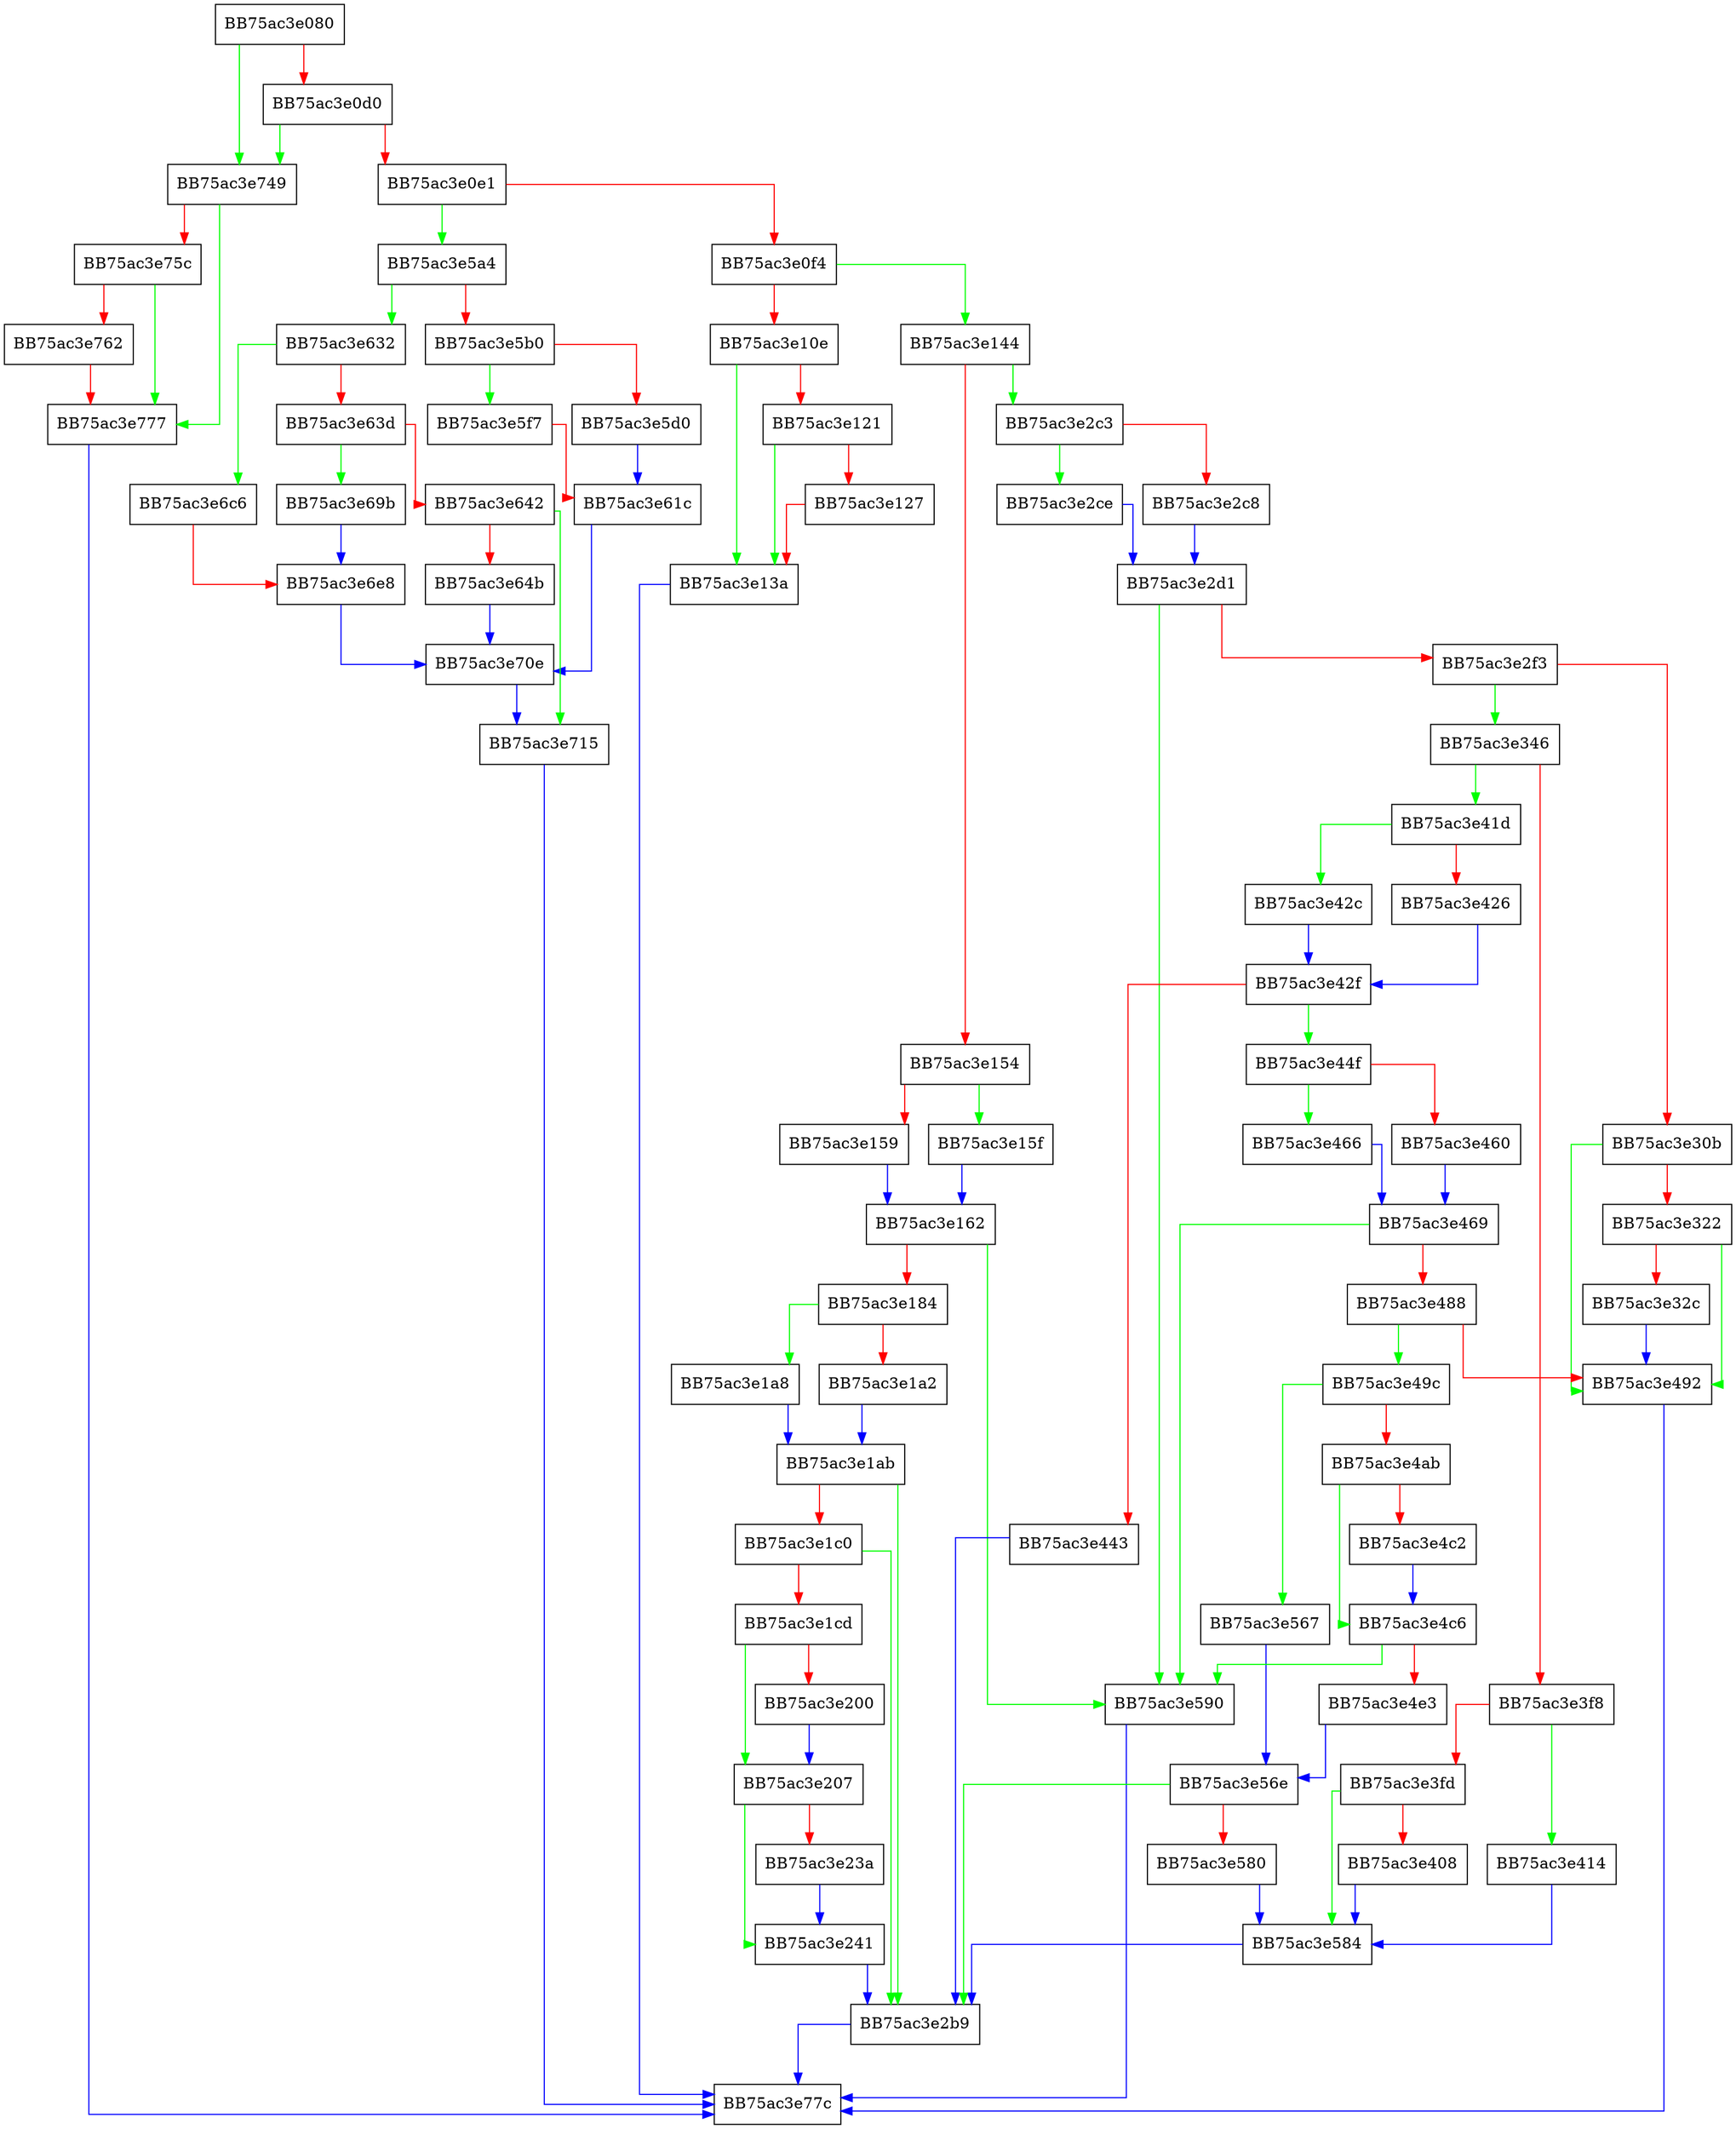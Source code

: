 digraph FindNext {
  node [shape="box"];
  graph [splines=ortho];
  BB75ac3e080 -> BB75ac3e749 [color="green"];
  BB75ac3e080 -> BB75ac3e0d0 [color="red"];
  BB75ac3e0d0 -> BB75ac3e749 [color="green"];
  BB75ac3e0d0 -> BB75ac3e0e1 [color="red"];
  BB75ac3e0e1 -> BB75ac3e5a4 [color="green"];
  BB75ac3e0e1 -> BB75ac3e0f4 [color="red"];
  BB75ac3e0f4 -> BB75ac3e144 [color="green"];
  BB75ac3e0f4 -> BB75ac3e10e [color="red"];
  BB75ac3e10e -> BB75ac3e13a [color="green"];
  BB75ac3e10e -> BB75ac3e121 [color="red"];
  BB75ac3e121 -> BB75ac3e13a [color="green"];
  BB75ac3e121 -> BB75ac3e127 [color="red"];
  BB75ac3e127 -> BB75ac3e13a [color="red"];
  BB75ac3e13a -> BB75ac3e77c [color="blue"];
  BB75ac3e144 -> BB75ac3e2c3 [color="green"];
  BB75ac3e144 -> BB75ac3e154 [color="red"];
  BB75ac3e154 -> BB75ac3e15f [color="green"];
  BB75ac3e154 -> BB75ac3e159 [color="red"];
  BB75ac3e159 -> BB75ac3e162 [color="blue"];
  BB75ac3e15f -> BB75ac3e162 [color="blue"];
  BB75ac3e162 -> BB75ac3e590 [color="green"];
  BB75ac3e162 -> BB75ac3e184 [color="red"];
  BB75ac3e184 -> BB75ac3e1a8 [color="green"];
  BB75ac3e184 -> BB75ac3e1a2 [color="red"];
  BB75ac3e1a2 -> BB75ac3e1ab [color="blue"];
  BB75ac3e1a8 -> BB75ac3e1ab [color="blue"];
  BB75ac3e1ab -> BB75ac3e2b9 [color="green"];
  BB75ac3e1ab -> BB75ac3e1c0 [color="red"];
  BB75ac3e1c0 -> BB75ac3e2b9 [color="green"];
  BB75ac3e1c0 -> BB75ac3e1cd [color="red"];
  BB75ac3e1cd -> BB75ac3e207 [color="green"];
  BB75ac3e1cd -> BB75ac3e200 [color="red"];
  BB75ac3e200 -> BB75ac3e207 [color="blue"];
  BB75ac3e207 -> BB75ac3e241 [color="green"];
  BB75ac3e207 -> BB75ac3e23a [color="red"];
  BB75ac3e23a -> BB75ac3e241 [color="blue"];
  BB75ac3e241 -> BB75ac3e2b9 [color="blue"];
  BB75ac3e2b9 -> BB75ac3e77c [color="blue"];
  BB75ac3e2c3 -> BB75ac3e2ce [color="green"];
  BB75ac3e2c3 -> BB75ac3e2c8 [color="red"];
  BB75ac3e2c8 -> BB75ac3e2d1 [color="blue"];
  BB75ac3e2ce -> BB75ac3e2d1 [color="blue"];
  BB75ac3e2d1 -> BB75ac3e590 [color="green"];
  BB75ac3e2d1 -> BB75ac3e2f3 [color="red"];
  BB75ac3e2f3 -> BB75ac3e346 [color="green"];
  BB75ac3e2f3 -> BB75ac3e30b [color="red"];
  BB75ac3e30b -> BB75ac3e492 [color="green"];
  BB75ac3e30b -> BB75ac3e322 [color="red"];
  BB75ac3e322 -> BB75ac3e492 [color="green"];
  BB75ac3e322 -> BB75ac3e32c [color="red"];
  BB75ac3e32c -> BB75ac3e492 [color="blue"];
  BB75ac3e346 -> BB75ac3e41d [color="green"];
  BB75ac3e346 -> BB75ac3e3f8 [color="red"];
  BB75ac3e3f8 -> BB75ac3e414 [color="green"];
  BB75ac3e3f8 -> BB75ac3e3fd [color="red"];
  BB75ac3e3fd -> BB75ac3e584 [color="green"];
  BB75ac3e3fd -> BB75ac3e408 [color="red"];
  BB75ac3e408 -> BB75ac3e584 [color="blue"];
  BB75ac3e414 -> BB75ac3e584 [color="blue"];
  BB75ac3e41d -> BB75ac3e42c [color="green"];
  BB75ac3e41d -> BB75ac3e426 [color="red"];
  BB75ac3e426 -> BB75ac3e42f [color="blue"];
  BB75ac3e42c -> BB75ac3e42f [color="blue"];
  BB75ac3e42f -> BB75ac3e44f [color="green"];
  BB75ac3e42f -> BB75ac3e443 [color="red"];
  BB75ac3e443 -> BB75ac3e2b9 [color="blue"];
  BB75ac3e44f -> BB75ac3e466 [color="green"];
  BB75ac3e44f -> BB75ac3e460 [color="red"];
  BB75ac3e460 -> BB75ac3e469 [color="blue"];
  BB75ac3e466 -> BB75ac3e469 [color="blue"];
  BB75ac3e469 -> BB75ac3e590 [color="green"];
  BB75ac3e469 -> BB75ac3e488 [color="red"];
  BB75ac3e488 -> BB75ac3e49c [color="green"];
  BB75ac3e488 -> BB75ac3e492 [color="red"];
  BB75ac3e492 -> BB75ac3e77c [color="blue"];
  BB75ac3e49c -> BB75ac3e567 [color="green"];
  BB75ac3e49c -> BB75ac3e4ab [color="red"];
  BB75ac3e4ab -> BB75ac3e4c6 [color="green"];
  BB75ac3e4ab -> BB75ac3e4c2 [color="red"];
  BB75ac3e4c2 -> BB75ac3e4c6 [color="blue"];
  BB75ac3e4c6 -> BB75ac3e590 [color="green"];
  BB75ac3e4c6 -> BB75ac3e4e3 [color="red"];
  BB75ac3e4e3 -> BB75ac3e56e [color="blue"];
  BB75ac3e567 -> BB75ac3e56e [color="blue"];
  BB75ac3e56e -> BB75ac3e2b9 [color="green"];
  BB75ac3e56e -> BB75ac3e580 [color="red"];
  BB75ac3e580 -> BB75ac3e584 [color="blue"];
  BB75ac3e584 -> BB75ac3e2b9 [color="blue"];
  BB75ac3e590 -> BB75ac3e77c [color="blue"];
  BB75ac3e5a4 -> BB75ac3e632 [color="green"];
  BB75ac3e5a4 -> BB75ac3e5b0 [color="red"];
  BB75ac3e5b0 -> BB75ac3e5f7 [color="green"];
  BB75ac3e5b0 -> BB75ac3e5d0 [color="red"];
  BB75ac3e5d0 -> BB75ac3e61c [color="blue"];
  BB75ac3e5f7 -> BB75ac3e61c [color="red"];
  BB75ac3e61c -> BB75ac3e70e [color="blue"];
  BB75ac3e632 -> BB75ac3e6c6 [color="green"];
  BB75ac3e632 -> BB75ac3e63d [color="red"];
  BB75ac3e63d -> BB75ac3e69b [color="green"];
  BB75ac3e63d -> BB75ac3e642 [color="red"];
  BB75ac3e642 -> BB75ac3e715 [color="green"];
  BB75ac3e642 -> BB75ac3e64b [color="red"];
  BB75ac3e64b -> BB75ac3e70e [color="blue"];
  BB75ac3e69b -> BB75ac3e6e8 [color="blue"];
  BB75ac3e6c6 -> BB75ac3e6e8 [color="red"];
  BB75ac3e6e8 -> BB75ac3e70e [color="blue"];
  BB75ac3e70e -> BB75ac3e715 [color="blue"];
  BB75ac3e715 -> BB75ac3e77c [color="blue"];
  BB75ac3e749 -> BB75ac3e777 [color="green"];
  BB75ac3e749 -> BB75ac3e75c [color="red"];
  BB75ac3e75c -> BB75ac3e777 [color="green"];
  BB75ac3e75c -> BB75ac3e762 [color="red"];
  BB75ac3e762 -> BB75ac3e777 [color="red"];
  BB75ac3e777 -> BB75ac3e77c [color="blue"];
}